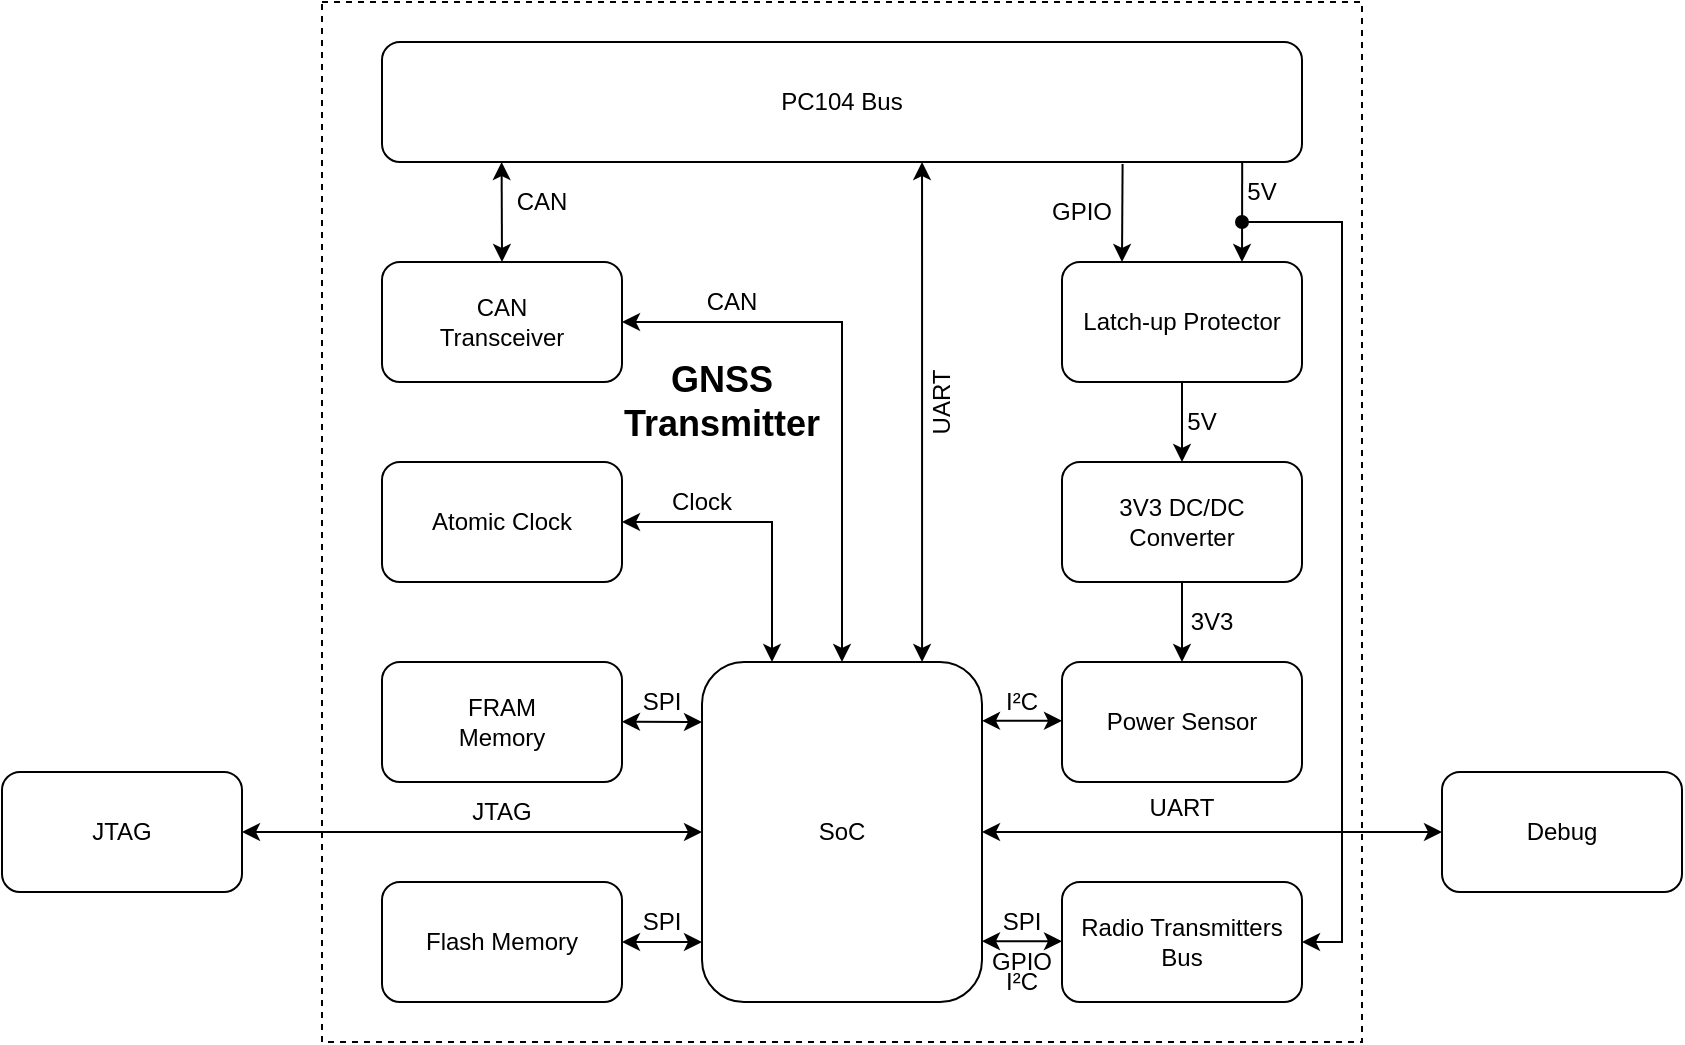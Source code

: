 <mxfile version="20.3.0" type="device"><diagram id="RvHz7k9EXlvjkZWSh-Ir" name="Page-1"><mxGraphModel dx="1354" dy="831" grid="1" gridSize="10" guides="1" tooltips="1" connect="1" arrows="1" fold="1" page="0" pageScale="1" pageWidth="1169" pageHeight="827" math="0" shadow="0"><root><mxCell id="0"/><mxCell id="1" parent="0"/><mxCell id="ZgB1qiF12wkLuxTLWrjh-8" value="" style="rounded=0;whiteSpace=wrap;html=1;dashed=1;" parent="1" vertex="1"><mxGeometry x="320" y="120" width="520" height="520" as="geometry"/></mxCell><mxCell id="XIhymXQxmxXvNkM7oqXg-1" value="SoC" style="rounded=1;whiteSpace=wrap;html=1;" parent="1" vertex="1"><mxGeometry x="510" y="450" width="140" height="170" as="geometry"/></mxCell><mxCell id="XIhymXQxmxXvNkM7oqXg-2" value="CAN&lt;br&gt;Transceiver" style="rounded=1;whiteSpace=wrap;html=1;" parent="1" vertex="1"><mxGeometry x="350" y="250" width="120" height="60" as="geometry"/></mxCell><mxCell id="XIhymXQxmxXvNkM7oqXg-3" value="Flash Memory" style="rounded=1;whiteSpace=wrap;html=1;" parent="1" vertex="1"><mxGeometry x="350" y="560" width="120" height="60" as="geometry"/></mxCell><mxCell id="XIhymXQxmxXvNkM7oqXg-36" value="JTAG" style="rounded=1;whiteSpace=wrap;html=1;" parent="1" vertex="1"><mxGeometry x="160" y="505" width="120" height="60" as="geometry"/></mxCell><mxCell id="XIhymXQxmxXvNkM7oqXg-48" value="&lt;div&gt;FRAM&lt;/div&gt;&lt;div&gt;Memory&lt;br&gt;&lt;/div&gt;" style="rounded=1;whiteSpace=wrap;html=1;" parent="1" vertex="1"><mxGeometry x="350" y="450" width="120" height="60" as="geometry"/></mxCell><mxCell id="XIhymXQxmxXvNkM7oqXg-53" value="GNSS&lt;br&gt;Transmitter" style="text;html=1;strokeColor=none;fillColor=none;align=center;verticalAlign=middle;whiteSpace=wrap;rounded=0;glass=0;fontSize=18;fontStyle=1" parent="1" vertex="1"><mxGeometry x="440" y="305" width="160" height="30" as="geometry"/></mxCell><mxCell id="K6El9wpzo53SD8yeDGzV-3" value="3V3 DC/DC Converter" style="rounded=1;whiteSpace=wrap;html=1;" parent="1" vertex="1"><mxGeometry x="690" y="350" width="120" height="60" as="geometry"/></mxCell><mxCell id="K6El9wpzo53SD8yeDGzV-6" value="PC104 Bus" style="rounded=1;whiteSpace=wrap;html=1;" parent="1" vertex="1"><mxGeometry x="350" y="140" width="460" height="60" as="geometry"/></mxCell><mxCell id="K6El9wpzo53SD8yeDGzV-7" value="Power Sensor" style="rounded=1;whiteSpace=wrap;html=1;" parent="1" vertex="1"><mxGeometry x="690" y="450" width="120" height="60" as="geometry"/></mxCell><mxCell id="K6El9wpzo53SD8yeDGzV-9" value="Debug" style="rounded=1;whiteSpace=wrap;html=1;" parent="1" vertex="1"><mxGeometry x="880" y="505" width="120" height="60" as="geometry"/></mxCell><mxCell id="K6El9wpzo53SD8yeDGzV-19" value="SPI" style="text;html=1;strokeColor=none;fillColor=none;align=center;verticalAlign=middle;whiteSpace=wrap;rounded=0;" parent="1" vertex="1"><mxGeometry x="470" y="570" width="40" height="20" as="geometry"/></mxCell><mxCell id="K6El9wpzo53SD8yeDGzV-21" value="UART" style="text;html=1;strokeColor=none;fillColor=none;align=center;verticalAlign=middle;whiteSpace=wrap;rounded=0;" parent="1" vertex="1"><mxGeometry x="735" y="510" width="30" height="25" as="geometry"/></mxCell><mxCell id="K6El9wpzo53SD8yeDGzV-34" value="Latch-up Protector" style="rounded=1;whiteSpace=wrap;html=1;" parent="1" vertex="1"><mxGeometry x="690" y="250" width="120" height="60" as="geometry"/></mxCell><mxCell id="K6El9wpzo53SD8yeDGzV-38" value="SPI" style="text;html=1;strokeColor=none;fillColor=none;align=center;verticalAlign=middle;whiteSpace=wrap;rounded=0;" parent="1" vertex="1"><mxGeometry x="470" y="460" width="40" height="20" as="geometry"/></mxCell><mxCell id="K6El9wpzo53SD8yeDGzV-42" value="GPIO" style="text;html=1;strokeColor=none;fillColor=none;align=center;verticalAlign=middle;whiteSpace=wrap;rounded=0;" parent="1" vertex="1"><mxGeometry x="680" y="210" width="40" height="30" as="geometry"/></mxCell><mxCell id="K6El9wpzo53SD8yeDGzV-43" value="5V" style="text;html=1;strokeColor=none;fillColor=none;align=center;verticalAlign=middle;whiteSpace=wrap;rounded=0;" parent="1" vertex="1"><mxGeometry x="780" y="200" width="20" height="30" as="geometry"/></mxCell><mxCell id="K6El9wpzo53SD8yeDGzV-52" value="3V3" style="text;html=1;strokeColor=none;fillColor=none;align=center;verticalAlign=middle;whiteSpace=wrap;rounded=0;" parent="1" vertex="1"><mxGeometry x="750" y="410" width="30" height="40" as="geometry"/></mxCell><mxCell id="K6El9wpzo53SD8yeDGzV-55" value="CAN" style="text;html=1;strokeColor=none;fillColor=none;align=center;verticalAlign=middle;whiteSpace=wrap;rounded=0;" parent="1" vertex="1"><mxGeometry x="410" y="200" width="40" height="40" as="geometry"/></mxCell><mxCell id="K6El9wpzo53SD8yeDGzV-57" value="JTAG" style="text;html=1;strokeColor=none;fillColor=none;align=center;verticalAlign=middle;whiteSpace=wrap;rounded=0;" parent="1" vertex="1"><mxGeometry x="395" y="510" width="30" height="30" as="geometry"/></mxCell><mxCell id="K6El9wpzo53SD8yeDGzV-59" value="" style="endArrow=classic;startArrow=classic;html=1;rounded=0;entryX=1;entryY=0.5;entryDx=0;entryDy=0;exitX=0.5;exitY=0;exitDx=0;exitDy=0;" parent="1" source="XIhymXQxmxXvNkM7oqXg-1" target="XIhymXQxmxXvNkM7oqXg-2" edge="1"><mxGeometry width="50" height="50" relative="1" as="geometry"><mxPoint x="580" y="440.345" as="sourcePoint"/><mxPoint x="580" y="300" as="targetPoint"/><Array as="points"><mxPoint x="580" y="280"/></Array></mxGeometry></mxCell><mxCell id="K6El9wpzo53SD8yeDGzV-60" value="CAN" style="text;html=1;strokeColor=none;fillColor=none;align=center;verticalAlign=middle;whiteSpace=wrap;rounded=0;" parent="1" vertex="1"><mxGeometry x="505" y="260" width="40" height="20" as="geometry"/></mxCell><mxCell id="K6El9wpzo53SD8yeDGzV-63" value="Clock" style="text;html=1;strokeColor=none;fillColor=none;align=center;verticalAlign=middle;whiteSpace=wrap;rounded=0;" parent="1" vertex="1"><mxGeometry x="475" y="360" width="70" height="20" as="geometry"/></mxCell><mxCell id="K6El9wpzo53SD8yeDGzV-67" value="I²C" style="text;html=1;strokeColor=none;fillColor=none;align=center;verticalAlign=middle;whiteSpace=wrap;rounded=0;" parent="1" vertex="1"><mxGeometry x="650" y="460" width="40" height="20" as="geometry"/></mxCell><mxCell id="K6El9wpzo53SD8yeDGzV-69" value="" style="endArrow=classic;startArrow=classic;html=1;rounded=0;exitX=0.786;exitY=0;exitDx=0;exitDy=0;exitPerimeter=0;entryX=0.587;entryY=1;entryDx=0;entryDy=0;entryPerimeter=0;" parent="1" source="XIhymXQxmxXvNkM7oqXg-1" target="K6El9wpzo53SD8yeDGzV-6" edge="1"><mxGeometry width="50" height="50" relative="1" as="geometry"><mxPoint x="620" y="430" as="sourcePoint"/><mxPoint x="620" y="220" as="targetPoint"/></mxGeometry></mxCell><mxCell id="K6El9wpzo53SD8yeDGzV-70" value="UART" style="text;html=1;strokeColor=none;fillColor=none;align=center;verticalAlign=middle;whiteSpace=wrap;rounded=0;horizontal=0;" parent="1" vertex="1"><mxGeometry x="620" y="305" width="20" height="30" as="geometry"/></mxCell><mxCell id="ZgB1qiF12wkLuxTLWrjh-1" value="" style="endArrow=classic;startArrow=classic;html=1;rounded=0;exitX=1;exitY=0.5;exitDx=0;exitDy=0;" parent="1" source="XIhymXQxmxXvNkM7oqXg-3" edge="1"><mxGeometry width="50" height="50" relative="1" as="geometry"><mxPoint x="410" y="690" as="sourcePoint"/><mxPoint x="510" y="590" as="targetPoint"/></mxGeometry></mxCell><mxCell id="ZgB1qiF12wkLuxTLWrjh-3" value="" style="endArrow=classic;startArrow=classic;html=1;rounded=0;exitX=1;exitY=0.5;exitDx=0;exitDy=0;" parent="1" edge="1"><mxGeometry width="50" height="50" relative="1" as="geometry"><mxPoint x="470" y="479.88" as="sourcePoint"/><mxPoint x="510" y="480" as="targetPoint"/></mxGeometry></mxCell><mxCell id="ZgB1qiF12wkLuxTLWrjh-4" value="" style="endArrow=classic;startArrow=classic;html=1;rounded=0;exitX=1;exitY=0.5;exitDx=0;exitDy=0;" parent="1" edge="1"><mxGeometry width="50" height="50" relative="1" as="geometry"><mxPoint x="650" y="479.43" as="sourcePoint"/><mxPoint x="690" y="479.43" as="targetPoint"/></mxGeometry></mxCell><mxCell id="ZgB1qiF12wkLuxTLWrjh-6" value="" style="endArrow=classic;startArrow=classic;html=1;rounded=0;exitX=0.5;exitY=0;exitDx=0;exitDy=0;entryX=0.13;entryY=1;entryDx=0;entryDy=0;entryPerimeter=0;" parent="1" source="XIhymXQxmxXvNkM7oqXg-2" target="K6El9wpzo53SD8yeDGzV-6" edge="1"><mxGeometry width="50" height="50" relative="1" as="geometry"><mxPoint x="240" y="270" as="sourcePoint"/><mxPoint x="320.0" y="165.882" as="targetPoint"/></mxGeometry></mxCell><mxCell id="ZgB1qiF12wkLuxTLWrjh-9" value="" style="endArrow=classic;html=1;rounded=0;entryX=0.25;entryY=0;entryDx=0;entryDy=0;exitX=0.805;exitY=1.017;exitDx=0;exitDy=0;exitPerimeter=0;" parent="1" source="K6El9wpzo53SD8yeDGzV-6" target="K6El9wpzo53SD8yeDGzV-34" edge="1"><mxGeometry width="50" height="50" relative="1" as="geometry"><mxPoint x="720" y="210" as="sourcePoint"/><mxPoint x="720" y="240" as="targetPoint"/></mxGeometry></mxCell><mxCell id="ZgB1qiF12wkLuxTLWrjh-12" value="" style="endArrow=classic;startArrow=classic;html=1;rounded=0;entryX=0;entryY=0.5;entryDx=0;entryDy=0;exitX=1;exitY=0.5;exitDx=0;exitDy=0;" parent="1" source="XIhymXQxmxXvNkM7oqXg-36" target="XIhymXQxmxXvNkM7oqXg-1" edge="1"><mxGeometry width="50" height="50" relative="1" as="geometry"><mxPoint x="270" y="670" as="sourcePoint"/><mxPoint x="320" y="620" as="targetPoint"/></mxGeometry></mxCell><mxCell id="ZgB1qiF12wkLuxTLWrjh-10" value="" style="endArrow=classic;html=1;rounded=0;entryX=0.75;entryY=0;entryDx=0;entryDy=0;exitX=0.935;exitY=1;exitDx=0;exitDy=0;exitPerimeter=0;" parent="1" source="K6El9wpzo53SD8yeDGzV-6" target="K6El9wpzo53SD8yeDGzV-34" edge="1"><mxGeometry width="50" height="50" relative="1" as="geometry"><mxPoint x="780" y="210" as="sourcePoint"/><mxPoint x="780" y="240" as="targetPoint"/></mxGeometry></mxCell><mxCell id="ZgB1qiF12wkLuxTLWrjh-14" value="" style="endArrow=classic;startArrow=classic;html=1;rounded=0;exitX=1;exitY=0.5;exitDx=0;exitDy=0;entryX=0;entryY=0.5;entryDx=0;entryDy=0;" parent="1" source="XIhymXQxmxXvNkM7oqXg-1" target="K6El9wpzo53SD8yeDGzV-9" edge="1"><mxGeometry width="50" height="50" relative="1" as="geometry"><mxPoint x="900" y="480" as="sourcePoint"/><mxPoint x="950" y="430" as="targetPoint"/></mxGeometry></mxCell><mxCell id="2xurSGBs1djRcxbhi3s_-4" value="" style="endArrow=classic;html=1;rounded=0;entryX=0.5;entryY=0;entryDx=0;entryDy=0;exitX=0.5;exitY=1;exitDx=0;exitDy=0;" edge="1" parent="1" source="K6El9wpzo53SD8yeDGzV-34" target="K6El9wpzo53SD8yeDGzV-3"><mxGeometry width="50" height="50" relative="1" as="geometry"><mxPoint x="930" y="260" as="sourcePoint"/><mxPoint x="700" y="390" as="targetPoint"/></mxGeometry></mxCell><mxCell id="2xurSGBs1djRcxbhi3s_-5" value="5V" style="text;html=1;strokeColor=none;fillColor=none;align=center;verticalAlign=middle;whiteSpace=wrap;rounded=0;" vertex="1" parent="1"><mxGeometry x="750" y="310" width="20" height="40" as="geometry"/></mxCell><mxCell id="2xurSGBs1djRcxbhi3s_-6" value="" style="endArrow=classic;html=1;rounded=0;entryX=0.5;entryY=0;entryDx=0;entryDy=0;" edge="1" parent="1" target="K6El9wpzo53SD8yeDGzV-7"><mxGeometry width="50" height="50" relative="1" as="geometry"><mxPoint x="750" y="410" as="sourcePoint"/><mxPoint x="920" y="390" as="targetPoint"/></mxGeometry></mxCell><mxCell id="2xurSGBs1djRcxbhi3s_-7" value="Atomic Clock" style="rounded=1;whiteSpace=wrap;html=1;" vertex="1" parent="1"><mxGeometry x="350" y="350" width="120" height="60" as="geometry"/></mxCell><mxCell id="2xurSGBs1djRcxbhi3s_-8" value="" style="endArrow=classic;startArrow=classic;html=1;rounded=0;exitX=1;exitY=0.5;exitDx=0;exitDy=0;entryX=0.25;entryY=0;entryDx=0;entryDy=0;" edge="1" parent="1" source="2xurSGBs1djRcxbhi3s_-7" target="XIhymXQxmxXvNkM7oqXg-1"><mxGeometry width="50" height="50" relative="1" as="geometry"><mxPoint x="520" y="440" as="sourcePoint"/><mxPoint x="570" y="390" as="targetPoint"/><Array as="points"><mxPoint x="545" y="380"/></Array></mxGeometry></mxCell><mxCell id="2xurSGBs1djRcxbhi3s_-9" value="Radio Transmitters&lt;br&gt;Bus" style="rounded=1;whiteSpace=wrap;html=1;" vertex="1" parent="1"><mxGeometry x="690" y="560" width="120" height="60" as="geometry"/></mxCell><mxCell id="2xurSGBs1djRcxbhi3s_-10" value="" style="endArrow=classic;startArrow=classic;html=1;rounded=0;exitX=1;exitY=0.5;exitDx=0;exitDy=0;" edge="1" parent="1"><mxGeometry width="50" height="50" relative="1" as="geometry"><mxPoint x="650" y="589.62" as="sourcePoint"/><mxPoint x="690" y="589.62" as="targetPoint"/></mxGeometry></mxCell><mxCell id="2xurSGBs1djRcxbhi3s_-11" value="SPI" style="text;html=1;strokeColor=none;fillColor=none;align=center;verticalAlign=middle;whiteSpace=wrap;rounded=0;" vertex="1" parent="1"><mxGeometry x="650" y="570" width="40" height="20" as="geometry"/></mxCell><mxCell id="2xurSGBs1djRcxbhi3s_-12" value="" style="endArrow=classic;html=1;rounded=0;entryX=1;entryY=0.5;entryDx=0;entryDy=0;startArrow=oval;startFill=1;" edge="1" parent="1" target="2xurSGBs1djRcxbhi3s_-9"><mxGeometry width="50" height="50" relative="1" as="geometry"><mxPoint x="780" y="230" as="sourcePoint"/><mxPoint x="860" y="570" as="targetPoint"/><Array as="points"><mxPoint x="830" y="230"/><mxPoint x="830" y="590"/></Array></mxGeometry></mxCell><mxCell id="2xurSGBs1djRcxbhi3s_-13" value="GPIO" style="text;html=1;strokeColor=none;fillColor=none;align=center;verticalAlign=middle;whiteSpace=wrap;rounded=0;" vertex="1" parent="1"><mxGeometry x="650" y="590" width="40" height="20" as="geometry"/></mxCell><mxCell id="2xurSGBs1djRcxbhi3s_-15" value="I²C" style="text;html=1;strokeColor=none;fillColor=none;align=center;verticalAlign=middle;whiteSpace=wrap;rounded=0;" vertex="1" parent="1"><mxGeometry x="650" y="600" width="40" height="20" as="geometry"/></mxCell></root></mxGraphModel></diagram></mxfile>